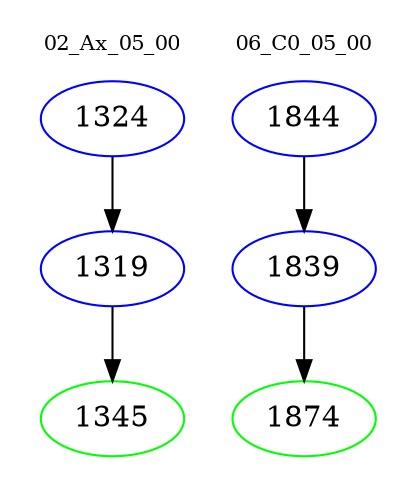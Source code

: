 digraph{
subgraph cluster_0 {
color = white
label = "02_Ax_05_00";
fontsize=10;
T0_1324 [label="1324", color="blue"]
T0_1324 -> T0_1319 [color="black"]
T0_1319 [label="1319", color="blue"]
T0_1319 -> T0_1345 [color="black"]
T0_1345 [label="1345", color="green"]
}
subgraph cluster_1 {
color = white
label = "06_C0_05_00";
fontsize=10;
T1_1844 [label="1844", color="blue"]
T1_1844 -> T1_1839 [color="black"]
T1_1839 [label="1839", color="blue"]
T1_1839 -> T1_1874 [color="black"]
T1_1874 [label="1874", color="green"]
}
}
